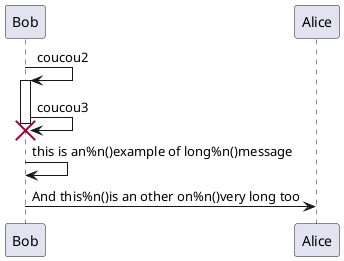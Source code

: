 {
  "sha1": "17atqyokoi6rza8c7z9pmqkaf2ur6h4",
  "insertion": {
    "when": "2024-05-30T20:48:19.590Z",
    "user": "plantuml@gmail.com"
  }
}
@startuml
Bob->Bob: coucou2
activate Bob
Bob->Bob: coucou3
destroy Bob
Bob->Bob: this is an%n()example of long%n()message
Bob->Alice: And this%n()is an other on%n()very long too
@enduml
